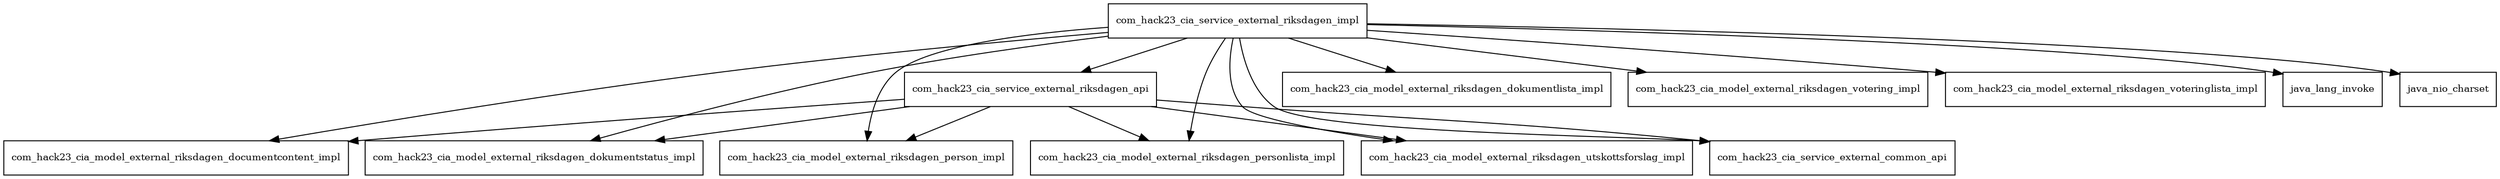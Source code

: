 digraph service_external_riksdagen_2019_7_27_SNAPSHOT_package_dependencies {
  node [shape = box, fontsize=10.0];
  com_hack23_cia_service_external_riksdagen_api -> com_hack23_cia_model_external_riksdagen_documentcontent_impl;
  com_hack23_cia_service_external_riksdagen_api -> com_hack23_cia_model_external_riksdagen_dokumentstatus_impl;
  com_hack23_cia_service_external_riksdagen_api -> com_hack23_cia_model_external_riksdagen_person_impl;
  com_hack23_cia_service_external_riksdagen_api -> com_hack23_cia_model_external_riksdagen_personlista_impl;
  com_hack23_cia_service_external_riksdagen_api -> com_hack23_cia_model_external_riksdagen_utskottsforslag_impl;
  com_hack23_cia_service_external_riksdagen_api -> com_hack23_cia_service_external_common_api;
  com_hack23_cia_service_external_riksdagen_impl -> com_hack23_cia_model_external_riksdagen_documentcontent_impl;
  com_hack23_cia_service_external_riksdagen_impl -> com_hack23_cia_model_external_riksdagen_dokumentlista_impl;
  com_hack23_cia_service_external_riksdagen_impl -> com_hack23_cia_model_external_riksdagen_dokumentstatus_impl;
  com_hack23_cia_service_external_riksdagen_impl -> com_hack23_cia_model_external_riksdagen_person_impl;
  com_hack23_cia_service_external_riksdagen_impl -> com_hack23_cia_model_external_riksdagen_personlista_impl;
  com_hack23_cia_service_external_riksdagen_impl -> com_hack23_cia_model_external_riksdagen_utskottsforslag_impl;
  com_hack23_cia_service_external_riksdagen_impl -> com_hack23_cia_model_external_riksdagen_votering_impl;
  com_hack23_cia_service_external_riksdagen_impl -> com_hack23_cia_model_external_riksdagen_voteringlista_impl;
  com_hack23_cia_service_external_riksdagen_impl -> com_hack23_cia_service_external_common_api;
  com_hack23_cia_service_external_riksdagen_impl -> com_hack23_cia_service_external_riksdagen_api;
  com_hack23_cia_service_external_riksdagen_impl -> java_lang_invoke;
  com_hack23_cia_service_external_riksdagen_impl -> java_nio_charset;
}
